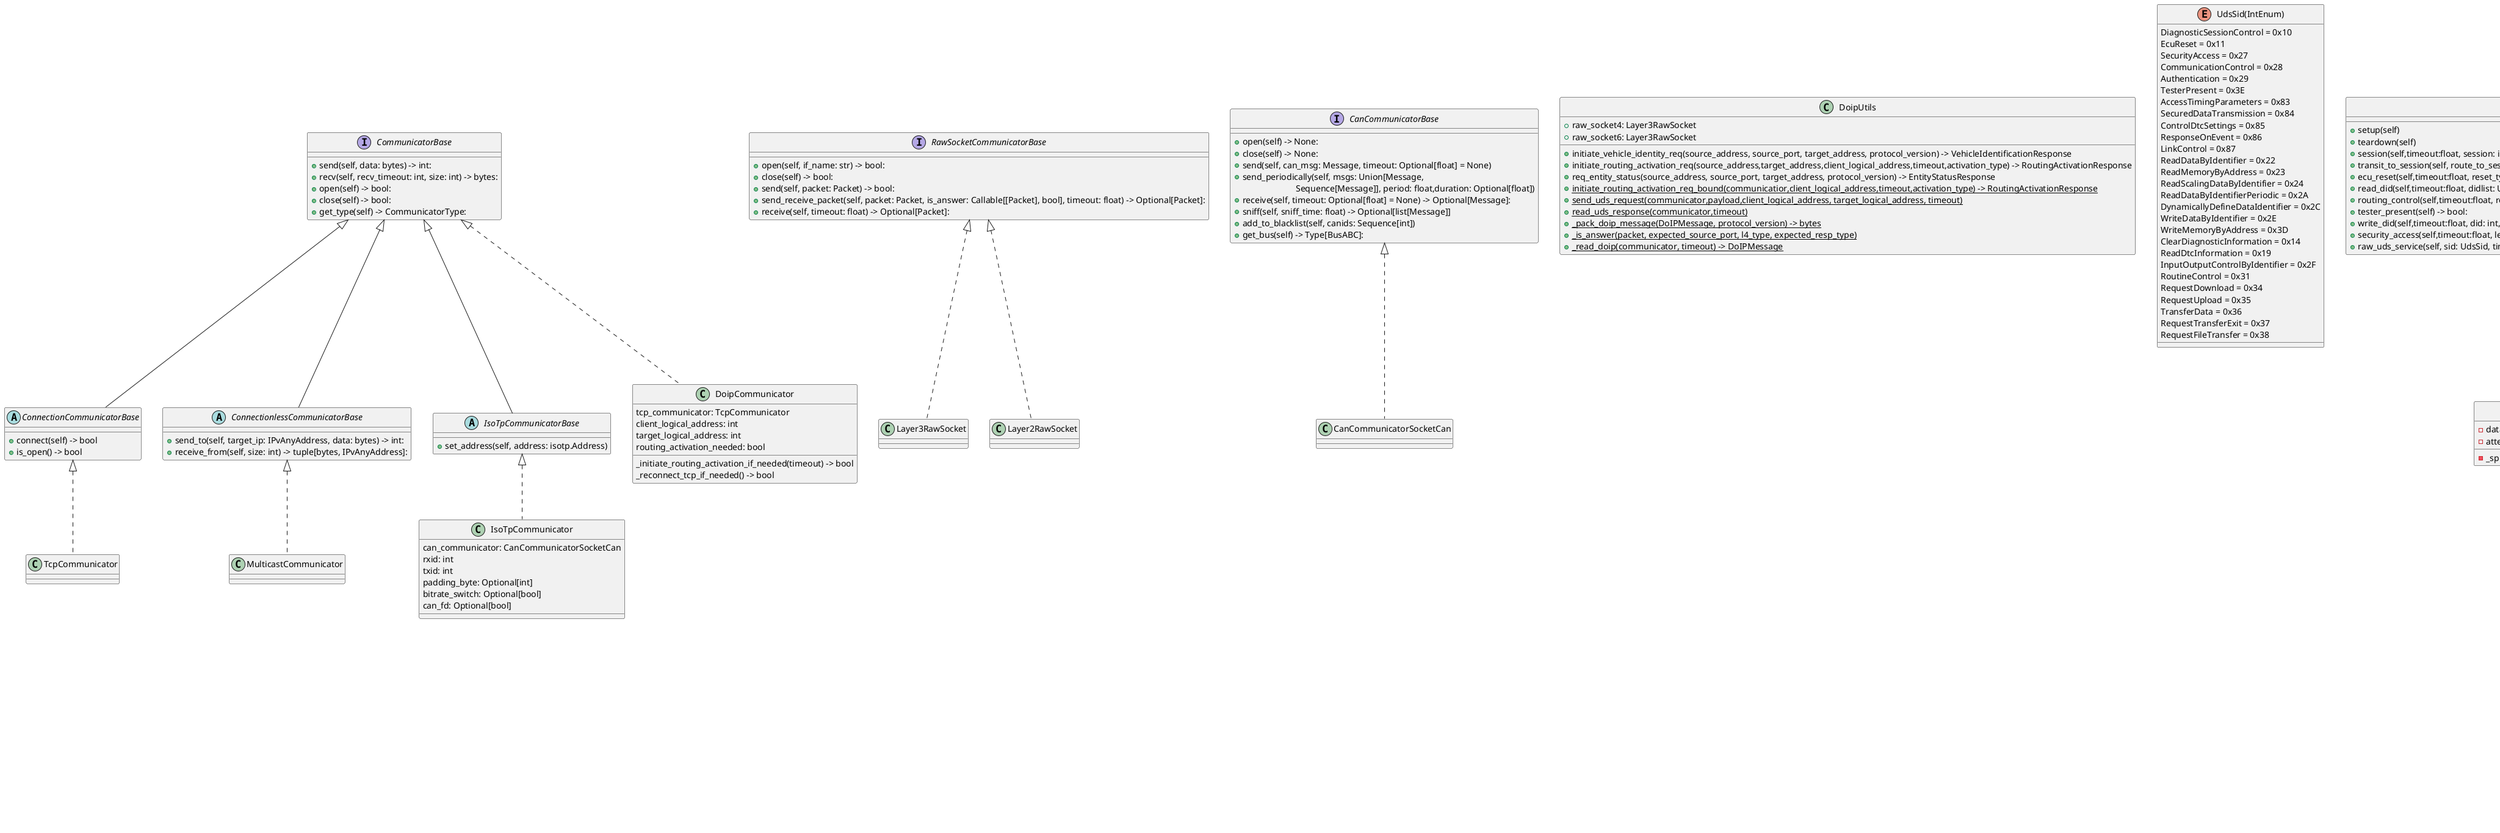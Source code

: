 @startuml communication_and_utils_stack_v4

interface CommunicatorBase {
    +send(self, data: bytes) -> int:
    +recv(self, recv_timeout: int, size: int) -> bytes:
    +open(self) -> bool:
    +close(self) -> bool:
    +get_type(self) -> CommunicatorType:
}

abstract ConnectionCommunicatorBase extends CommunicatorBase {
    +connect(self) -> bool
    +is_open() -> bool
}

abstract ConnectionlessCommunicatorBase extends CommunicatorBase {
    +send_to(self, target_ip: IPvAnyAddress, data: bytes) -> int:
    +receive_from(self, size: int) -> tuple[bytes, IPvAnyAddress]:
}

interface RawSocketCommunicatorBase {
    +open(self, if_name: str) -> bool:
    +close(self) -> bool:
    +send(self, packet: Packet) -> bool:
    +send_receive_packet(self, packet: Packet, is_answer: Callable[[Packet], bool], timeout: float) -> Optional[Packet]:
    +receive(self, timeout: float) -> Optional[Packet]:
}

interface CanCommunicatorBase {
    +open(self) -> None:
    +close(self) -> None:
    +send(self, can_msg: Message, timeout: Optional[float] = None)
    +send_periodically(self, msgs: Union[Message, 
    \t\t\tSequence[Message]], period: float,duration: Optional[float])
    +receive(self, timeout: Optional[float] = None) -> Optional[Message]:
    +sniff(self, sniff_time: float) -> Optional[list[Message]]
    +add_to_blacklist(self, canids: Sequence[int])
    +get_bus(self) -> Type[BusABC]:
}

abstract IsoTpCommunicatorBase extends CommunicatorBase {
    +set_address(self, address: isotp.Address)
}

class DoipUtils {
    +raw_socket4: Layer3RawSocket
    +raw_socket6: Layer3RawSocket

    +initiate_vehicle_identity_req(source_address, source_port, target_address, protocol_version) -> VehicleIdentificationResponse
    +initiate_routing_activation_req(source_address,target_address,client_logical_address,timeout,activation_type) -> RoutingActivationResponse
    +req_entity_status(source_address, source_port, target_address, protocol_version) -> EntityStatusResponse
    +{static}initiate_routing_activation_req_bound(communicatior,client_logical_address,timeout,activation_type) -> RoutingActivationResponse
    +{static}send_uds_request(communicator,payload,client_logical_address, target_logical_address, timeout)
    +{static}read_uds_response(communicator,timeout)
    +{static}_pack_doip_message(DoIPMessage, protocol_version) -> bytes
    +{static}_is_answer(packet, expected_source_port, l4_type, expected_resp_type)
    +{static}_read_doip(communicator, timeout) -> DoIPMessage
}

enum UdsSid(IntEnum) {
DiagnosticSessionControl = 0x10
EcuReset = 0x11
SecurityAccess = 0x27
CommunicationControl = 0x28
Authentication = 0x29
TesterPresent = 0x3E
AccessTimingParameters = 0x83
SecuredDataTransmission = 0x84
ControlDtcSettings = 0x85
ResponseOnEvent = 0x86
LinkControl = 0x87
ReadDataByIdentifier = 0x22
ReadMemoryByAddress = 0x23
ReadScalingDataByIdentifier = 0x24
ReadDataByIdentifierPeriodic = 0x2A
DynamicallyDefineDataIdentifier = 0x2C
WriteDataByIdentifier = 0x2E
WriteMemoryByAddress = 0x3D
ClearDiagnosticInformation = 0x14
ReadDtcInformation = 0x19
InputOutputControlByIdentifier = 0x2F
RoutineControl = 0x31
RequestDownload = 0x34
RequestUpload = 0x35
TransferData = 0x36
RequestTransferExit = 0x37
RequestFileTransfer = 0x38
}

interface UdsUtilsBase {
    +setup(self)
    +teardown(self)
    +session(self,timeout:float, session: int, standard_version: int = udsoncan.latest_standard) -> SessionControlResultData:
    +transit_to_session(self, route_to_session: list[SESSION_ACCESS], timeout: float, standard_version: int) -> bool
    +ecu_reset(self,timeout:float, reset_type: int) -> bool:
    +read_did(self,timeout:float, didlist: Union[int, list[int]]) -> dict[int, str]:
    +routing_control(self,timeout:float, routine_id: int, control_type: int, data: Optional[bytes] = None) -> RoutingControlResponseData:
    +tester_present(self) -> bool:
    +write_did(self,timeout:float, did: int, data: str) -> bool:
    +security_access(self,timeout:float, level: int, security_algorithm: Type[SECURITY_ALGORITHM_BASE], bytes]) -> bool:
	+raw_uds_service(self, sid: UdsSid, timeout: float, sub_function: Optional[int] = None, data: Optional[bytes] = None) -> RawUdsResponse:
}

class UdsUtils implements UdsUtilsBase{
    -data_link_layer: Union[IsoTpCommunicator, DoipCommunicator]
    -attempts: int
    -_split_dids(self, didlist: Union[int, list[int]], data_hex: str) -> dict[int, str]:
}

interface IDeviceShell {
    exec_command (self, command: str, testcase_filter: Optional[str] = None) -> Tuple[str, ...]:
    teardown (self)
}

class DoipCommunicator implements CommunicatorBase{
    tcp_communicator: TcpCommunicator
    client_logical_address: int
    target_logical_address: int
    routing_activation_needed: bool
    _initiate_routing_activation_if_needed(timeout) -> bool
    _reconnect_tcp_if_needed() -> bool
}

class IsoTpCommunicator implements IsoTpCommunicatorBase{
    can_communicator: CanCommunicatorSocketCan
    rxid: int
    txid: int
    padding_byte: Optional[int]
    bitrate_switch: Optional[bool]
    can_fd: Optional[bool]
}

class AdbDeviceShell implements IDeviceShell
class SerialDeviceShell implements IDeviceShell
class SshDeviceShell implements IDeviceShell
class Layer3RawSocket implements RawSocketCommunicatorBase
class Layer2RawSocket implements RawSocketCommunicatorBase
class TcpCommunicator implements ConnectionCommunicatorBase
class MulticastCommunicator implements ConnectionlessCommunicatorBase
class CanCommunicatorSocketCan implements CanCommunicatorBase

package plugins {

interface PluginBase extends ContextParsable{
    +{abstract}setup()
    +{abstract}teardown()
}

abstract BackgroundPluginBase extends PluginBase {
    -_task: asyncio.Task
    +start()
    +async stop()
    +{abstract}async run()
    -async _run_wrapper()
}

abstract EventNotifierPluginBase extends PluginBase {
    +{abstract}set_notifier(on_event_callback, on_error_callback)
}

abstract InteractivePluginBase extends PluginBase

abstract ResetPluginBase extends InteractivePluginBase {
    +{abstract}reset()
}


class RelayResetPlugin implements ResetPluginBase{
    -reset_pin: int
    -gpio_chip: str
}

class UdsBasedEcuResetPlugin implements ResetPluginBase{
    -uds_utils: UdsUtils
    -reset_type: int
    -operation_timeout: float
}

class TesterPresentSenderPlugin implements BackgroundPluginBase {
    -uds_utils: UdsUtils
    -intervals: float
}

class Klam15SenderPlugin implements BackgroundPluginBase {
    -uds_utils: UdsUtils
    -intervals: float
}

abstract CrashDetectionPluginBase extends BackgroundPluginBase, EventNotifierPluginBase

class SessionChangeCrashDetector implements CrashDetectionPluginBase {
    -uds_utils: UdsUtils
    -current_session: int
    -inquiry_interval: float
    -operation_timeout: float
}

@enduml